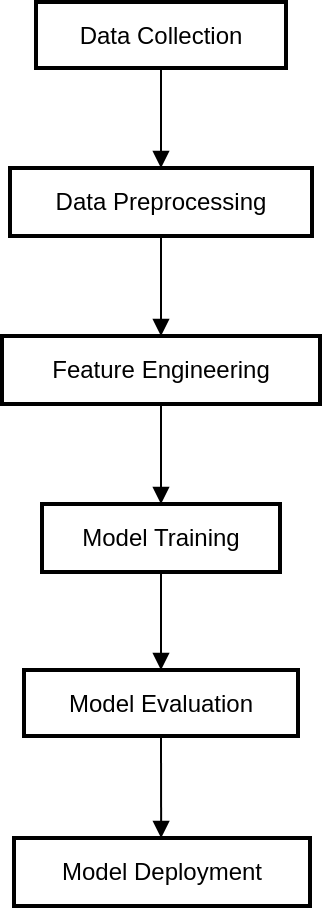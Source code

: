 <mxfile version="24.4.9" type="github">
  <diagram name="Pagina-1" id="HGh5Sq8z_11BNffqKwV8">
    <mxGraphModel>
      <root>
        <mxCell id="0" />
        <mxCell id="1" parent="0" />
        <mxCell id="2" value="Data Collection" style="whiteSpace=wrap;strokeWidth=2;" vertex="1" parent="1">
          <mxGeometry x="17" width="125" height="33" as="geometry" />
        </mxCell>
        <mxCell id="3" value="Data Preprocessing" style="whiteSpace=wrap;strokeWidth=2;" vertex="1" parent="1">
          <mxGeometry x="4" y="83" width="151" height="34" as="geometry" />
        </mxCell>
        <mxCell id="4" value="Feature Engineering" style="whiteSpace=wrap;strokeWidth=2;" vertex="1" parent="1">
          <mxGeometry y="167" width="159" height="34" as="geometry" />
        </mxCell>
        <mxCell id="5" value="Model Training" style="whiteSpace=wrap;strokeWidth=2;" vertex="1" parent="1">
          <mxGeometry x="20" y="251" width="119" height="34" as="geometry" />
        </mxCell>
        <mxCell id="6" value="Model Evaluation" style="whiteSpace=wrap;strokeWidth=2;" vertex="1" parent="1">
          <mxGeometry x="11" y="334" width="137" height="33" as="geometry" />
        </mxCell>
        <mxCell id="7" value="Model Deployment" style="whiteSpace=wrap;strokeWidth=2;" vertex="1" parent="1">
          <mxGeometry x="6" y="418" width="148" height="34" as="geometry" />
        </mxCell>
        <mxCell id="8" value="" style="curved=1;startArrow=none;endArrow=block;exitX=0.5;exitY=1.012;entryX=0.5;entryY=0.012;" edge="1" parent="1" source="2" target="3">
          <mxGeometry relative="1" as="geometry">
            <Array as="points" />
          </mxGeometry>
        </mxCell>
        <mxCell id="9" value="" style="curved=1;startArrow=none;endArrow=block;exitX=0.5;exitY=0.999;entryX=0.5;entryY=-0.001;" edge="1" parent="1" source="3" target="4">
          <mxGeometry relative="1" as="geometry">
            <Array as="points" />
          </mxGeometry>
        </mxCell>
        <mxCell id="10" value="" style="curved=1;startArrow=none;endArrow=block;exitX=0.5;exitY=0.986;entryX=0.5;entryY=-0.014;" edge="1" parent="1" source="4" target="5">
          <mxGeometry relative="1" as="geometry">
            <Array as="points" />
          </mxGeometry>
        </mxCell>
        <mxCell id="11" value="" style="curved=1;startArrow=none;endArrow=block;exitX=0.5;exitY=0.974;entryX=0.5;entryY=0.003;" edge="1" parent="1" source="5" target="6">
          <mxGeometry relative="1" as="geometry">
            <Array as="points" />
          </mxGeometry>
        </mxCell>
        <mxCell id="12" value="" style="curved=1;startArrow=none;endArrow=block;exitX=0.5;exitY=1.015;entryX=0.497;entryY=-0.015;" edge="1" parent="1" source="6" target="7">
          <mxGeometry relative="1" as="geometry">
            <Array as="points" />
          </mxGeometry>
        </mxCell>
      </root>
    </mxGraphModel>
  </diagram>
</mxfile>
